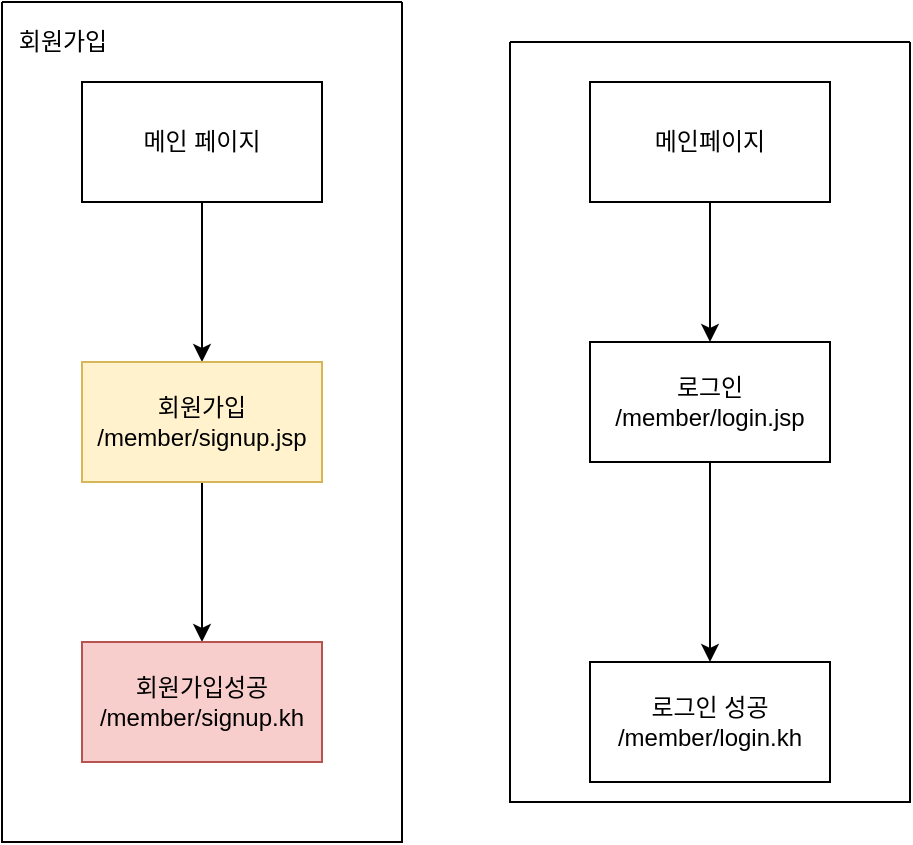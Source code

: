 <mxfile version="14.7.6" type="github">
  <diagram id="xiFpfRpr7VZX7bMGcbf2" name="Page-1">
    <mxGraphModel dx="1800" dy="705" grid="1" gridSize="10" guides="1" tooltips="1" connect="1" arrows="1" fold="1" page="1" pageScale="1" pageWidth="827" pageHeight="1169" math="0" shadow="0">
      <root>
        <mxCell id="0" />
        <mxCell id="1" parent="0" />
        <mxCell id="nbTuFVHclECet8sjOu9M-4" value="" style="edgeStyle=orthogonalEdgeStyle;rounded=0;orthogonalLoop=1;jettySize=auto;html=1;" edge="1" parent="1" source="nbTuFVHclECet8sjOu9M-1" target="nbTuFVHclECet8sjOu9M-2">
          <mxGeometry relative="1" as="geometry" />
        </mxCell>
        <mxCell id="nbTuFVHclECet8sjOu9M-1" value="메인 페이지" style="rounded=0;whiteSpace=wrap;html=1;align=center;" vertex="1" parent="1">
          <mxGeometry x="100" y="50" width="120" height="60" as="geometry" />
        </mxCell>
        <mxCell id="nbTuFVHclECet8sjOu9M-5" value="" style="edgeStyle=orthogonalEdgeStyle;rounded=0;orthogonalLoop=1;jettySize=auto;html=1;" edge="1" parent="1" source="nbTuFVHclECet8sjOu9M-2" target="nbTuFVHclECet8sjOu9M-3">
          <mxGeometry relative="1" as="geometry" />
        </mxCell>
        <mxCell id="nbTuFVHclECet8sjOu9M-2" value="회원가입&lt;br&gt;/member/signup.jsp" style="rounded=0;whiteSpace=wrap;html=1;fillColor=#fff2cc;strokeColor=#d6b656;" vertex="1" parent="1">
          <mxGeometry x="100" y="190" width="120" height="60" as="geometry" />
        </mxCell>
        <mxCell id="nbTuFVHclECet8sjOu9M-3" value="회원가입성공&lt;br&gt;/member/signup.kh" style="rounded=0;whiteSpace=wrap;html=1;fillColor=#f8cecc;strokeColor=#b85450;" vertex="1" parent="1">
          <mxGeometry x="100" y="330" width="120" height="60" as="geometry" />
        </mxCell>
        <mxCell id="nbTuFVHclECet8sjOu9M-6" value="" style="swimlane;startSize=0;" vertex="1" parent="1">
          <mxGeometry x="60" y="10" width="200" height="420" as="geometry" />
        </mxCell>
        <mxCell id="nbTuFVHclECet8sjOu9M-7" value="회원가입&lt;br&gt;" style="text;html=1;align=center;verticalAlign=middle;resizable=0;points=[];autosize=1;strokeColor=none;" vertex="1" parent="1">
          <mxGeometry x="60" y="20" width="60" height="20" as="geometry" />
        </mxCell>
        <mxCell id="nbTuFVHclECet8sjOu9M-13" value="" style="edgeStyle=orthogonalEdgeStyle;rounded=0;orthogonalLoop=1;jettySize=auto;html=1;" edge="1" parent="1" source="nbTuFVHclECet8sjOu9M-8" target="nbTuFVHclECet8sjOu9M-9">
          <mxGeometry relative="1" as="geometry" />
        </mxCell>
        <mxCell id="nbTuFVHclECet8sjOu9M-8" value="메인페이지" style="rounded=0;whiteSpace=wrap;html=1;" vertex="1" parent="1">
          <mxGeometry x="354" y="50" width="120" height="60" as="geometry" />
        </mxCell>
        <mxCell id="nbTuFVHclECet8sjOu9M-12" value="" style="edgeStyle=orthogonalEdgeStyle;rounded=0;orthogonalLoop=1;jettySize=auto;html=1;" edge="1" parent="1" source="nbTuFVHclECet8sjOu9M-9" target="nbTuFVHclECet8sjOu9M-11">
          <mxGeometry relative="1" as="geometry" />
        </mxCell>
        <mxCell id="nbTuFVHclECet8sjOu9M-9" value="로그인&lt;br&gt;/member/login.jsp" style="rounded=0;whiteSpace=wrap;html=1;" vertex="1" parent="1">
          <mxGeometry x="354" y="180" width="120" height="60" as="geometry" />
        </mxCell>
        <mxCell id="nbTuFVHclECet8sjOu9M-11" value="로그인 성공&lt;br&gt;/member/login.kh" style="rounded=0;whiteSpace=wrap;html=1;" vertex="1" parent="1">
          <mxGeometry x="354" y="340" width="120" height="60" as="geometry" />
        </mxCell>
        <mxCell id="nbTuFVHclECet8sjOu9M-16" value="" style="swimlane;startSize=0;" vertex="1" parent="1">
          <mxGeometry x="314" y="30" width="200" height="380" as="geometry" />
        </mxCell>
      </root>
    </mxGraphModel>
  </diagram>
</mxfile>
